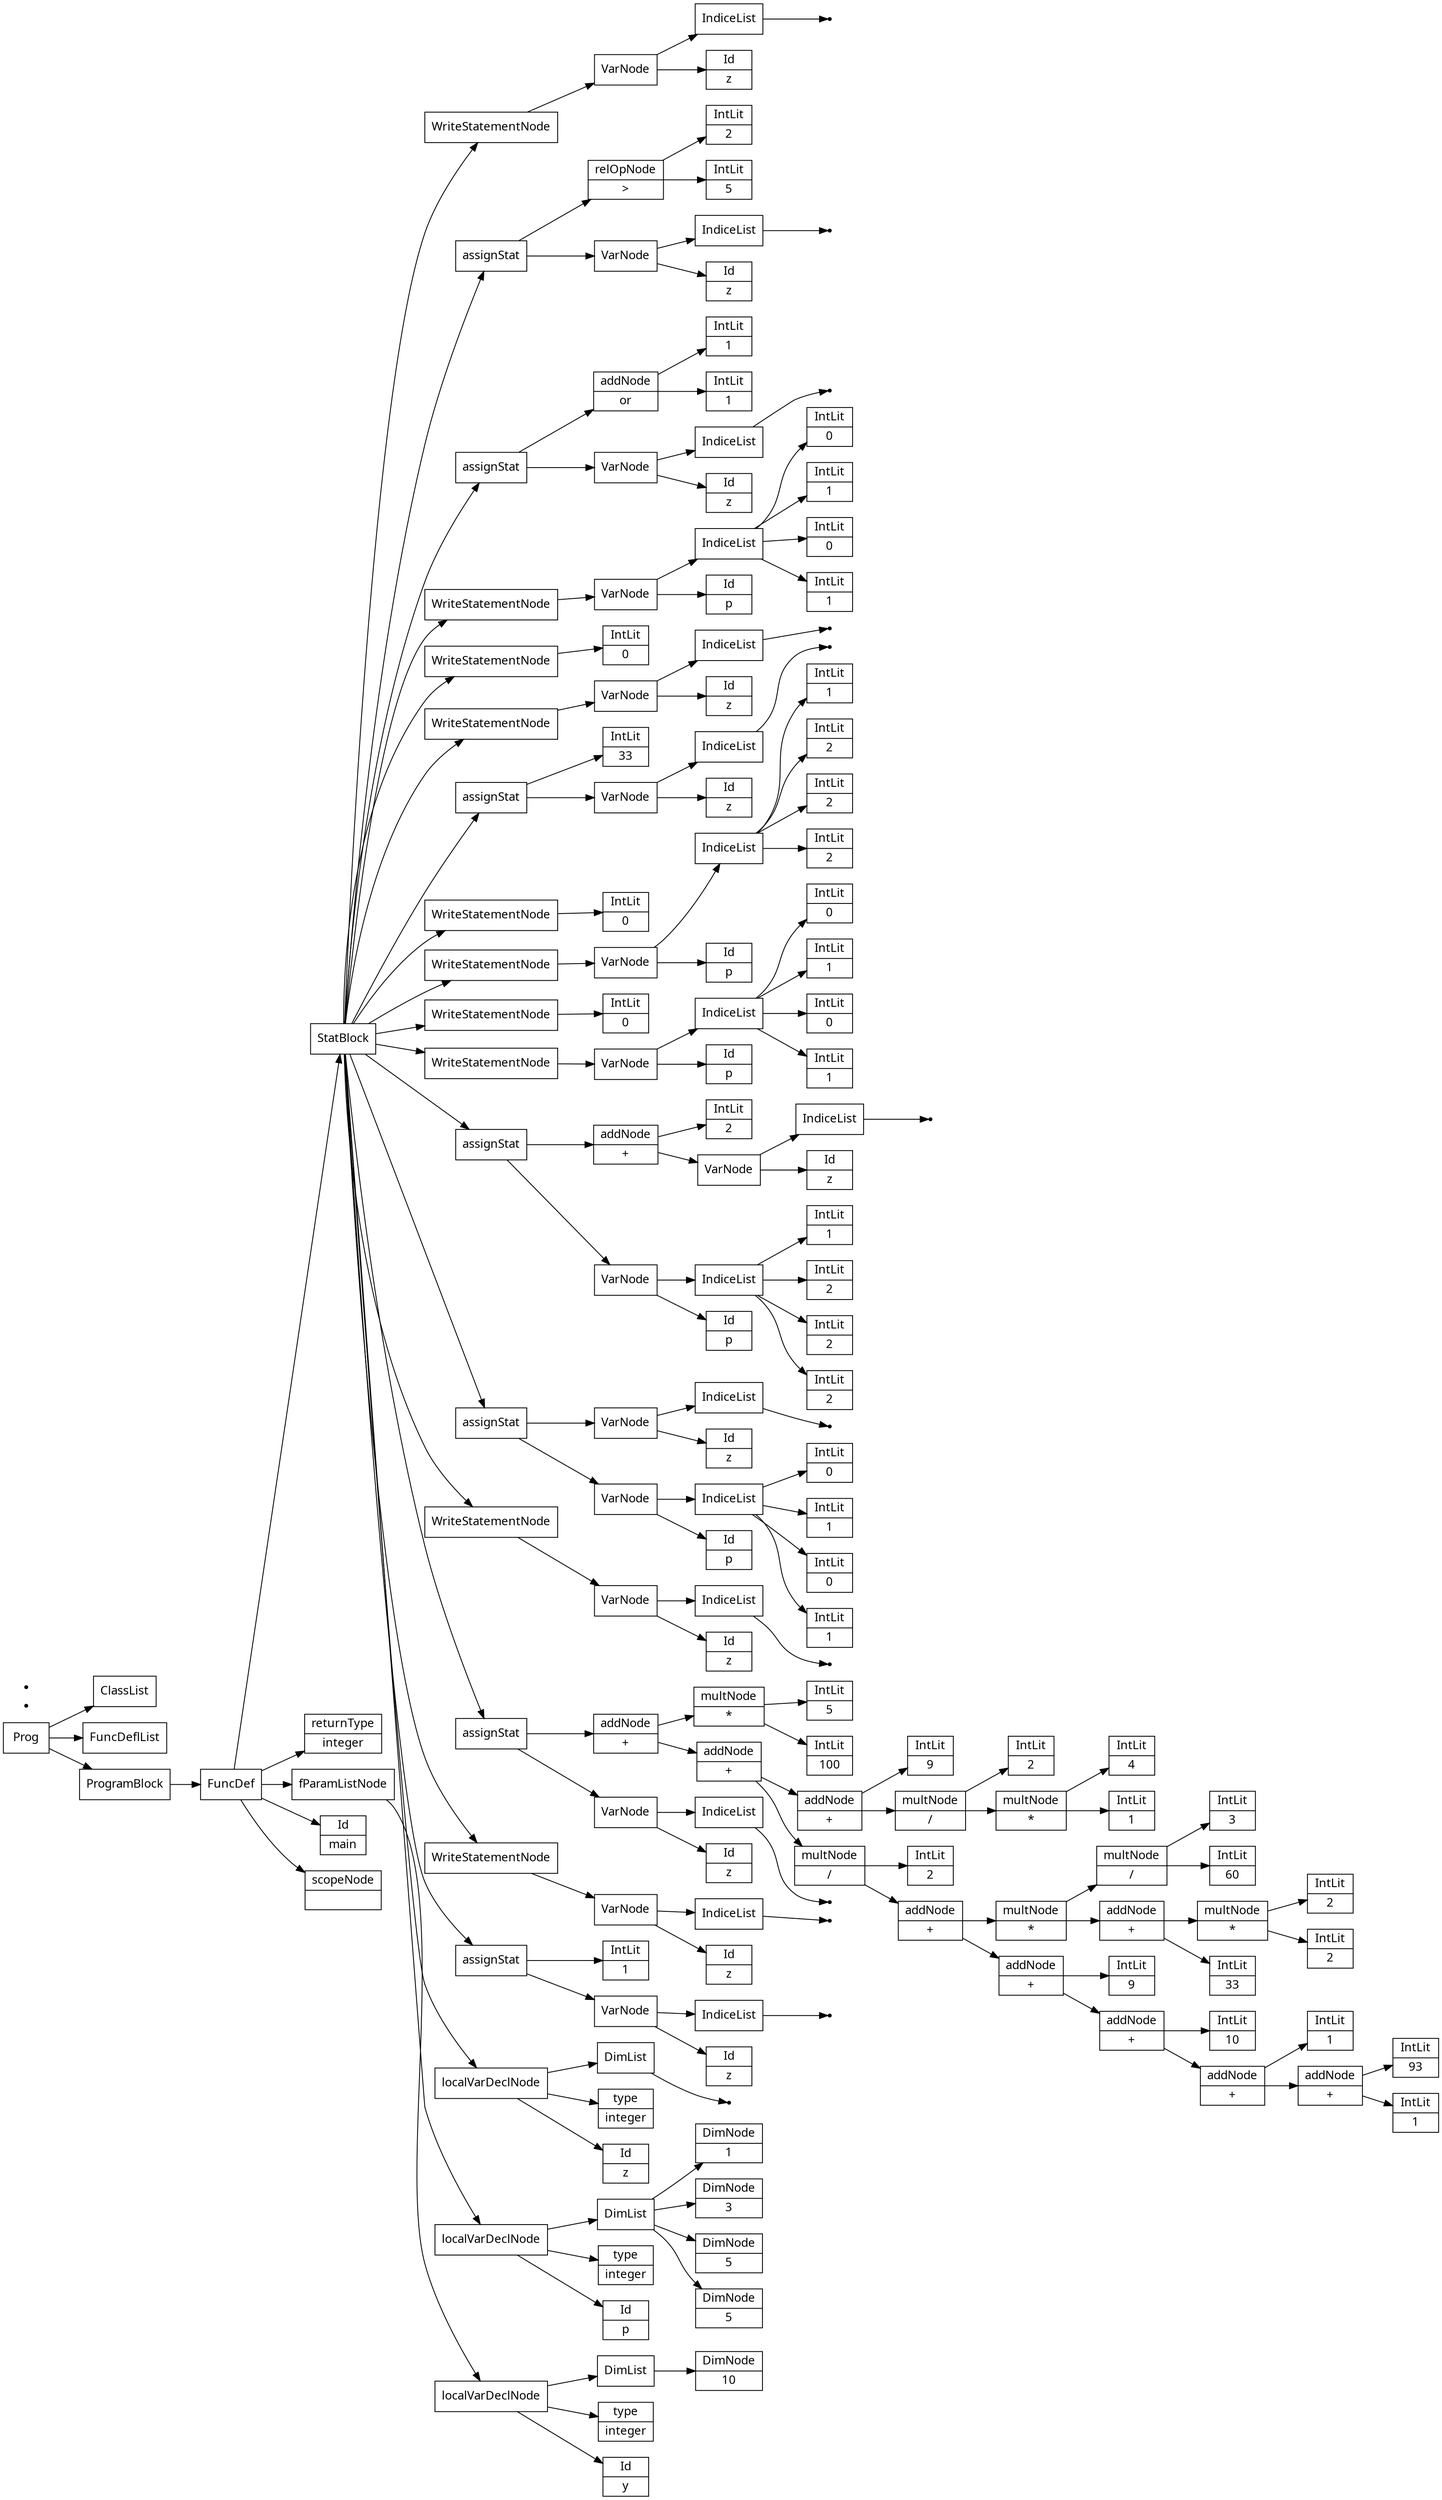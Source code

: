 digraph AST {
node [shape=record];
 node [fontname=Sans];charset="UTF-8" splines=true splines=spline rankdir =LR ordering="out"
1[label="scopeNode| "];
3[label="Id|y"];
4[label="type|integer"];
6[label="DimNode|10"];
7[label="DimList"];
7->6;
8[label="localVarDeclNode"];
8->7;
8->4;
8->3;
9[label="fParamListNode"];
9->8;
10[label="returnType|integer"];
12[label="Id|p"];
13[label="type|integer"];
15[label="DimNode|5"];
16[label="DimNode|5"];
17[label="DimNode|3"];
18[label="DimNode|1"];
19[label="DimList"];
19->18;
19->17;
19->16;
19->15;
20[label="localVarDeclNode"];
20->19;
20->13;
20->12;
21[label="Id|z"];
22[label="type|integer"];
none24[shape="point"];
25[label="DimList"];
25->none24;
26[label="localVarDeclNode"];
26->25;
26->22;
26->21;
27[label="Id|z"];
none29[shape="point"];
30[label="IndiceList"];
30->none29;
31[label="VarNode"];
31->30;
31->27;
32[label="IntLit|1"];
33[label="assignStat"];
33->32;
33->31;
34[label="Id|z"];
none36[shape="point"];
37[label="IndiceList"];
37->none36;
38[label="VarNode"];
38->37;
38->34;
39[label="WriteStatementNode"];
39->38;
40[label="Id|z"];
none42[shape="point"];
43[label="IndiceList"];
43->none42;
44[label="VarNode"];
44->43;
44->40;
45[label="IntLit|1"];
46[label="addNode|+"];
47[label="IntLit|93"];
46->47;
46->45;
48[label="addNode|+"];
49[label="IntLit|1"];
48->49;
48->46;
50[label="addNode|+"];
51[label="IntLit|10"];
50->51;
50->48;
52[label="addNode|+"];
53[label="IntLit|9"];
52->53;
52->50;
54[label="addNode|+"];
55[label="IntLit|33"];
56[label="addNode|+"];
57[label="IntLit|2"];
58[label="multNode|*"];
59[label="IntLit|2"];
58->59;
58->57;
56->58;
56->55;
60[label="multNode|*"];
61[label="IntLit|60"];
62[label="multNode|/"];
63[label="IntLit|3"];
62->63;
62->61;
60->62;
60->56;
54->60;
54->52;
64[label="multNode|/"];
65[label="IntLit|2"];
64->65;
64->54;
66[label="addNode|+"];
67[label="IntLit|1"];
68[label="multNode|*"];
69[label="IntLit|4"];
68->69;
68->67;
70[label="multNode|/"];
71[label="IntLit|2"];
70->71;
70->68;
72[label="addNode|+"];
73[label="IntLit|9"];
72->73;
72->70;
66->72;
66->64;
74[label="addNode|+"];
75[label="IntLit|100"];
76[label="multNode|*"];
77[label="IntLit|5"];
76->77;
76->75;
74->76;
74->66;
78[label="assignStat"];
78->74;
78->44;
79[label="Id|z"];
none81[shape="point"];
82[label="IndiceList"];
82->none81;
83[label="VarNode"];
83->82;
83->79;
84[label="WriteStatementNode"];
84->83;
85[label="Id|p"];
87[label="IntLit|1"];
88[label="IntLit|0"];
89[label="IntLit|1"];
90[label="IntLit|0"];
91[label="IndiceList"];
91->90;
91->89;
91->88;
91->87;
92[label="VarNode"];
92->91;
92->85;
93[label="Id|z"];
none95[shape="point"];
96[label="IndiceList"];
96->none95;
97[label="VarNode"];
97->96;
97->93;
98[label="assignStat"];
98->97;
98->92;
99[label="Id|p"];
101[label="IntLit|2"];
102[label="IntLit|2"];
103[label="IntLit|2"];
104[label="IntLit|1"];
105[label="IndiceList"];
105->104;
105->103;
105->102;
105->101;
106[label="VarNode"];
106->105;
106->99;
107[label="Id|z"];
none109[shape="point"];
110[label="IndiceList"];
110->none109;
111[label="VarNode"];
111->110;
111->107;
112[label="addNode|+"];
113[label="IntLit|2"];
112->113;
112->111;
114[label="assignStat"];
114->112;
114->106;
115[label="Id|p"];
117[label="IntLit|1"];
118[label="IntLit|0"];
119[label="IntLit|1"];
120[label="IntLit|0"];
121[label="IndiceList"];
121->120;
121->119;
121->118;
121->117;
122[label="VarNode"];
122->121;
122->115;
123[label="WriteStatementNode"];
123->122;
124[label="IntLit|0"];
125[label="WriteStatementNode"];
125->124;
126[label="Id|p"];
128[label="IntLit|2"];
129[label="IntLit|2"];
130[label="IntLit|2"];
131[label="IntLit|1"];
132[label="IndiceList"];
132->131;
132->130;
132->129;
132->128;
133[label="VarNode"];
133->132;
133->126;
134[label="WriteStatementNode"];
134->133;
135[label="IntLit|0"];
136[label="WriteStatementNode"];
136->135;
137[label="Id|z"];
none139[shape="point"];
140[label="IndiceList"];
140->none139;
141[label="VarNode"];
141->140;
141->137;
142[label="IntLit|33"];
143[label="assignStat"];
143->142;
143->141;
144[label="Id|z"];
none146[shape="point"];
147[label="IndiceList"];
147->none146;
148[label="VarNode"];
148->147;
148->144;
149[label="WriteStatementNode"];
149->148;
150[label="IntLit|0"];
151[label="WriteStatementNode"];
151->150;
152[label="Id|p"];
154[label="IntLit|1"];
155[label="IntLit|0"];
156[label="IntLit|1"];
157[label="IntLit|0"];
158[label="IndiceList"];
158->157;
158->156;
158->155;
158->154;
159[label="VarNode"];
159->158;
159->152;
160[label="WriteStatementNode"];
160->159;
161[label="Id|z"];
none163[shape="point"];
164[label="IndiceList"];
164->none163;
165[label="VarNode"];
165->164;
165->161;
166[label="IntLit|1"];
167[label="addNode|or"];
168[label="IntLit|1"];
167->168;
167->166;
169[label="assignStat"];
169->167;
169->165;
170[label="Id|z"];
none172[shape="point"];
173[label="IndiceList"];
173->none172;
174[label="VarNode"];
174->173;
174->170;
175[label="IntLit|5"];
176[label="relOpNode|\>"];
177[label="IntLit|2"];
176->177;
176->175;
178[label="assignStat"];
178->176;
178->174;
179[label="Id|z"];
none181[shape="point"];
182[label="IndiceList"];
182->none181;
183[label="VarNode"];
183->182;
183->179;
184[label="WriteStatementNode"];
184->183;
185[label="StatBlock"];
185->184;
185->178;
185->169;
185->160;
185->151;
185->149;
185->143;
185->136;
185->134;
185->125;
185->123;
185->114;
185->98;
185->84;
185->78;
185->39;
185->33;
185->26;
185->20;
186[label="FuncDef"];
0[label="Id|main"];
186->185;
186->10;
186->9;
186->0;
186->1;
187[label="ClassList"];
188[label="FuncDeflList"];
189[label="Prog"];
190[label="ProgramBlock"];
190->186;
none191[shape="point"];
none192[shape="point"];
189->187;
189->188;
189->190;
}